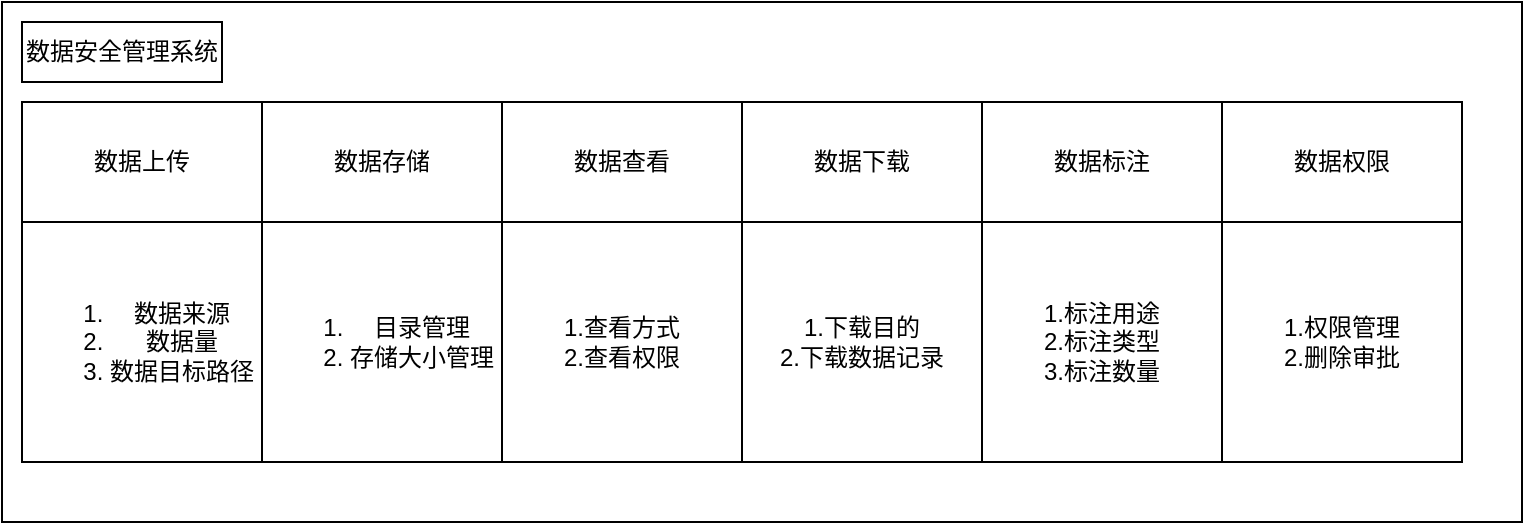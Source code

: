 <mxfile version="20.4.1" type="github" pages="2">
  <diagram id="UnuMk-fzFWuTp7yoQcbL" name="第 1 页">
    <mxGraphModel dx="1554" dy="866" grid="1" gridSize="10" guides="1" tooltips="1" connect="1" arrows="1" fold="1" page="1" pageScale="1" pageWidth="827" pageHeight="1169" math="0" shadow="0">
      <root>
        <mxCell id="0" />
        <mxCell id="1" parent="0" />
        <mxCell id="WBFnuN2xYD0U8tQDIfYC-11" value="" style="rounded=0;whiteSpace=wrap;html=1;align=left;" vertex="1" parent="1">
          <mxGeometry y="80" width="760" height="260" as="geometry" />
        </mxCell>
        <mxCell id="WBFnuN2xYD0U8tQDIfYC-1" value="数据上传" style="rounded=0;whiteSpace=wrap;html=1;" vertex="1" parent="1">
          <mxGeometry x="10" y="130" width="120" height="60" as="geometry" />
        </mxCell>
        <mxCell id="WBFnuN2xYD0U8tQDIfYC-2" value="数据存储" style="rounded=0;whiteSpace=wrap;html=1;" vertex="1" parent="1">
          <mxGeometry x="130" y="130" width="120" height="60" as="geometry" />
        </mxCell>
        <mxCell id="WBFnuN2xYD0U8tQDIfYC-3" value="数据查看" style="rounded=0;whiteSpace=wrap;html=1;" vertex="1" parent="1">
          <mxGeometry x="250" y="130" width="120" height="60" as="geometry" />
        </mxCell>
        <mxCell id="WBFnuN2xYD0U8tQDIfYC-4" value="数据下载" style="rounded=0;whiteSpace=wrap;html=1;" vertex="1" parent="1">
          <mxGeometry x="370" y="130" width="120" height="60" as="geometry" />
        </mxCell>
        <mxCell id="WBFnuN2xYD0U8tQDIfYC-5" value="数据标注" style="rounded=0;whiteSpace=wrap;html=1;" vertex="1" parent="1">
          <mxGeometry x="490" y="130" width="120" height="60" as="geometry" />
        </mxCell>
        <mxCell id="WBFnuN2xYD0U8tQDIfYC-6" value="&lt;ol&gt;&lt;li&gt;数据来源&lt;/li&gt;&lt;li&gt;数据量&lt;/li&gt;&lt;li&gt;数据目标路径&lt;/li&gt;&lt;/ol&gt;" style="whiteSpace=wrap;html=1;aspect=fixed;align=center;" vertex="1" parent="1">
          <mxGeometry x="10" y="190" width="120" height="120" as="geometry" />
        </mxCell>
        <mxCell id="WBFnuN2xYD0U8tQDIfYC-7" value="&lt;ol&gt;&lt;li&gt;目录管理&lt;/li&gt;&lt;li&gt;存储大小管理&lt;/li&gt;&lt;/ol&gt;" style="whiteSpace=wrap;html=1;aspect=fixed;" vertex="1" parent="1">
          <mxGeometry x="130" y="190" width="120" height="120" as="geometry" />
        </mxCell>
        <mxCell id="WBFnuN2xYD0U8tQDIfYC-8" value="&lt;span style=&quot;background-color: initial;&quot;&gt;1.查看方式&lt;/span&gt;&lt;br&gt;&lt;span style=&quot;background-color: initial;&quot;&gt;2.查看权限&lt;/span&gt;" style="whiteSpace=wrap;html=1;aspect=fixed;" vertex="1" parent="1">
          <mxGeometry x="250" y="190" width="120" height="120" as="geometry" />
        </mxCell>
        <mxCell id="WBFnuN2xYD0U8tQDIfYC-9" value="1.下载目的&lt;br&gt;2.下载数据记录" style="whiteSpace=wrap;html=1;aspect=fixed;" vertex="1" parent="1">
          <mxGeometry x="370" y="190" width="120" height="120" as="geometry" />
        </mxCell>
        <mxCell id="WBFnuN2xYD0U8tQDIfYC-10" value="1.标注用途&lt;br&gt;2.标注类型&lt;br&gt;3.标注数量" style="whiteSpace=wrap;html=1;aspect=fixed;" vertex="1" parent="1">
          <mxGeometry x="490" y="190" width="120" height="120" as="geometry" />
        </mxCell>
        <mxCell id="WBFnuN2xYD0U8tQDIfYC-12" value="数据安全管理系统" style="rounded=0;whiteSpace=wrap;html=1;" vertex="1" parent="1">
          <mxGeometry x="10" y="90" width="100" height="30" as="geometry" />
        </mxCell>
        <mxCell id="WBFnuN2xYD0U8tQDIfYC-15" value="数据权限" style="rounded=0;whiteSpace=wrap;html=1;" vertex="1" parent="1">
          <mxGeometry x="610" y="130" width="120" height="60" as="geometry" />
        </mxCell>
        <mxCell id="WBFnuN2xYD0U8tQDIfYC-16" value="1.权限管理&lt;br&gt;2.删除审批" style="whiteSpace=wrap;html=1;aspect=fixed;" vertex="1" parent="1">
          <mxGeometry x="610" y="190" width="120" height="120" as="geometry" />
        </mxCell>
      </root>
    </mxGraphModel>
  </diagram>
  <diagram id="KQm6wuZ-boPq9tpo8RIh" name="第 2 页">
    <mxGraphModel dx="1554" dy="866" grid="1" gridSize="10" guides="1" tooltips="1" connect="1" arrows="1" fold="1" page="1" pageScale="1" pageWidth="827" pageHeight="1169" math="0" shadow="0">
      <root>
        <mxCell id="0" />
        <mxCell id="1" parent="0" />
        <mxCell id="k_LdiFV8wgXcIOkyFoxY-16" value="" style="rounded=0;whiteSpace=wrap;html=1;" vertex="1" parent="1">
          <mxGeometry x="20" y="340" width="800" height="870" as="geometry" />
        </mxCell>
        <mxCell id="k_LdiFV8wgXcIOkyFoxY-2" value="1.根据原始文件夹目录，上传该文件夹下全部文件。&lt;br&gt;2.在数据库ifly_saunfa_data表中记录is_delete（是否删除）, ori_path（本地路径）, minio_url（minio路径）,type（数据类型）,created_at（上传时间）,project（数据所属项目）,source（上传原设备）,event_id（事件id）&lt;br&gt;3.支持断点续传&lt;br&gt;4.一个事件为一次上传任务" style="rounded=0;whiteSpace=wrap;html=1;align=left;" vertex="1" parent="1">
          <mxGeometry x="49.5" y="430" width="371" height="220" as="geometry" />
        </mxCell>
        <mxCell id="k_LdiFV8wgXcIOkyFoxY-3" value="数据上传" style="rounded=0;whiteSpace=wrap;html=1;" vertex="1" parent="1">
          <mxGeometry x="50" y="400" width="370" height="30" as="geometry" />
        </mxCell>
        <mxCell id="k_LdiFV8wgXcIOkyFoxY-5" value="1.工具显示目前各个项目数据文件结构、给定目录下的文件结构&lt;br&gt;2.工具显示各个项目的存储容量情况，给定目录的存储容量情况" style="rounded=0;whiteSpace=wrap;html=1;align=left;" vertex="1" parent="1">
          <mxGeometry x="420" y="430" width="371" height="220" as="geometry" />
        </mxCell>
        <mxCell id="k_LdiFV8wgXcIOkyFoxY-6" value="数据存储" style="rounded=0;whiteSpace=wrap;html=1;" vertex="1" parent="1">
          <mxGeometry x="420.5" y="400" width="370" height="30" as="geometry" />
        </mxCell>
        <mxCell id="k_LdiFV8wgXcIOkyFoxY-7" value="1.根据路径直接查看数据&lt;br&gt;2.通过检索日期查看数据&lt;br&gt;3.工具至少包含常规图像的直接显示" style="rounded=0;whiteSpace=wrap;html=1;align=left;" vertex="1" parent="1">
          <mxGeometry x="49.5" y="700" width="371" height="220" as="geometry" />
        </mxCell>
        <mxCell id="k_LdiFV8wgXcIOkyFoxY-8" value="数据查看" style="rounded=0;whiteSpace=wrap;html=1;" vertex="1" parent="1">
          <mxGeometry x="50" y="670" width="370" height="30" as="geometry" />
        </mxCell>
        <mxCell id="k_LdiFV8wgXcIOkyFoxY-9" value="1.给定路径批量下载&lt;br&gt;2.根据数据库检索条件批量下载&lt;br&gt;3.数据下载记录接口，保证每次执行下载时，自动插入相关信息到数据库中" style="rounded=0;whiteSpace=wrap;html=1;align=left;" vertex="1" parent="1">
          <mxGeometry x="420" y="700" width="371" height="220" as="geometry" />
        </mxCell>
        <mxCell id="k_LdiFV8wgXcIOkyFoxY-10" value="数据下载" style="rounded=0;whiteSpace=wrap;html=1;" vertex="1" parent="1">
          <mxGeometry x="420.5" y="670" width="370" height="30" as="geometry" />
        </mxCell>
        <mxCell id="k_LdiFV8wgXcIOkyFoxY-11" value="1.标注数据与数据下载功能结合，在数据下载功能下增加标注选项用来记录标注数据与原始数据路径的关系。&lt;br&gt;2.在线标注工具，避免下载数据标注。" style="rounded=0;whiteSpace=wrap;html=1;align=left;" vertex="1" parent="1">
          <mxGeometry x="49" y="970" width="371" height="220" as="geometry" />
        </mxCell>
        <mxCell id="k_LdiFV8wgXcIOkyFoxY-12" value="数据标注" style="rounded=0;whiteSpace=wrap;html=1;" vertex="1" parent="1">
          <mxGeometry x="49.5" y="940" width="370" height="30" as="geometry" />
        </mxCell>
        <mxCell id="k_LdiFV8wgXcIOkyFoxY-13" value="1.数据权限管理工具。可视化权限内容和更改。&lt;br&gt;2.删除功能，包括删除申请、删除数据路径上传、执行删除记录。" style="rounded=0;whiteSpace=wrap;html=1;align=left;" vertex="1" parent="1">
          <mxGeometry x="419.5" y="970" width="371" height="220" as="geometry" />
        </mxCell>
        <mxCell id="k_LdiFV8wgXcIOkyFoxY-14" value="数据权限" style="rounded=0;whiteSpace=wrap;html=1;" vertex="1" parent="1">
          <mxGeometry x="420" y="940" width="370" height="30" as="geometry" />
        </mxCell>
        <mxCell id="k_LdiFV8wgXcIOkyFoxY-17" value="数据安全管理--工具" style="rounded=0;whiteSpace=wrap;html=1;" vertex="1" parent="1">
          <mxGeometry x="235" y="350" width="370" height="30" as="geometry" />
        </mxCell>
      </root>
    </mxGraphModel>
  </diagram>
</mxfile>
